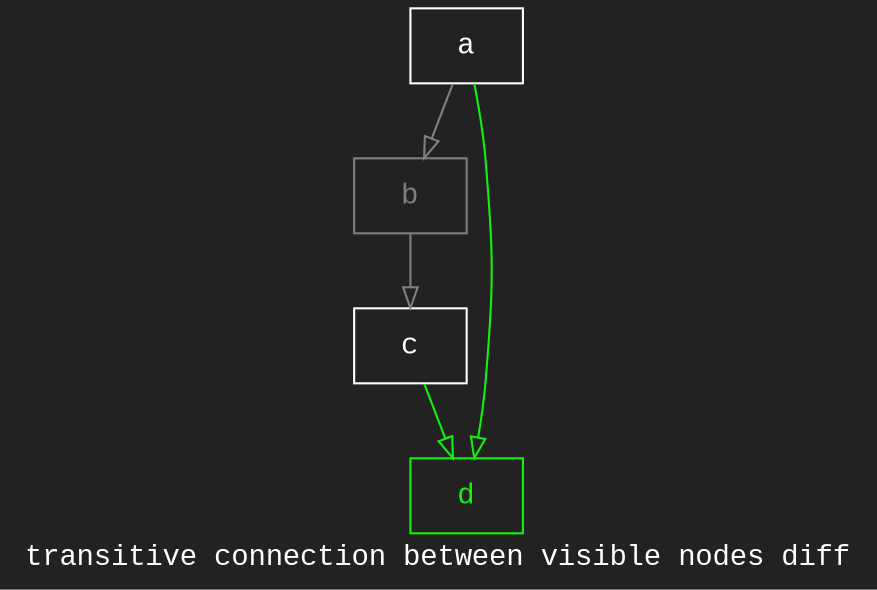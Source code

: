 digraph D {
    label="transitive connection between visible nodes diff";
    tooltip="transitive connection between visible nodes diff";
    bgcolor="#222222";
    fontcolor="#ffffff";
    fontname="Courier New";
    
    node1 [color="#ffffff",fontcolor="#ffffff",fontname="Courier New",shape="rectangle",tooltip="a",label="a"]
    
    node2 [color="#7f7f7f",fontcolor="#7f7f7f",fontname="Courier New",shape="rectangle",tooltip="b",label="b"]
    
    node3 [color="#ffffff",fontcolor="#ffffff",fontname="Courier New",shape="rectangle",tooltip="c",label="c"]
    
    node4 [color="#15ef10",fontcolor="#15ef10",fontname="Courier New",shape="rectangle",tooltip="d",label="d"]
    
    node1 -> node2 [arrowhead="empty",color="#7f7f7f",tooltip="a\n   ->\nb",]
    node1 -> node4 [arrowhead="empty",color="#15ef10",tooltip="a\n   ->\nd",]
    node2 -> node3 [arrowhead="empty",color="#7f7f7f",tooltip="b\n   ->\nc",]
    node3 -> node4 [arrowhead="empty",color="#15ef10",tooltip="c\n   ->\nd",]
}
